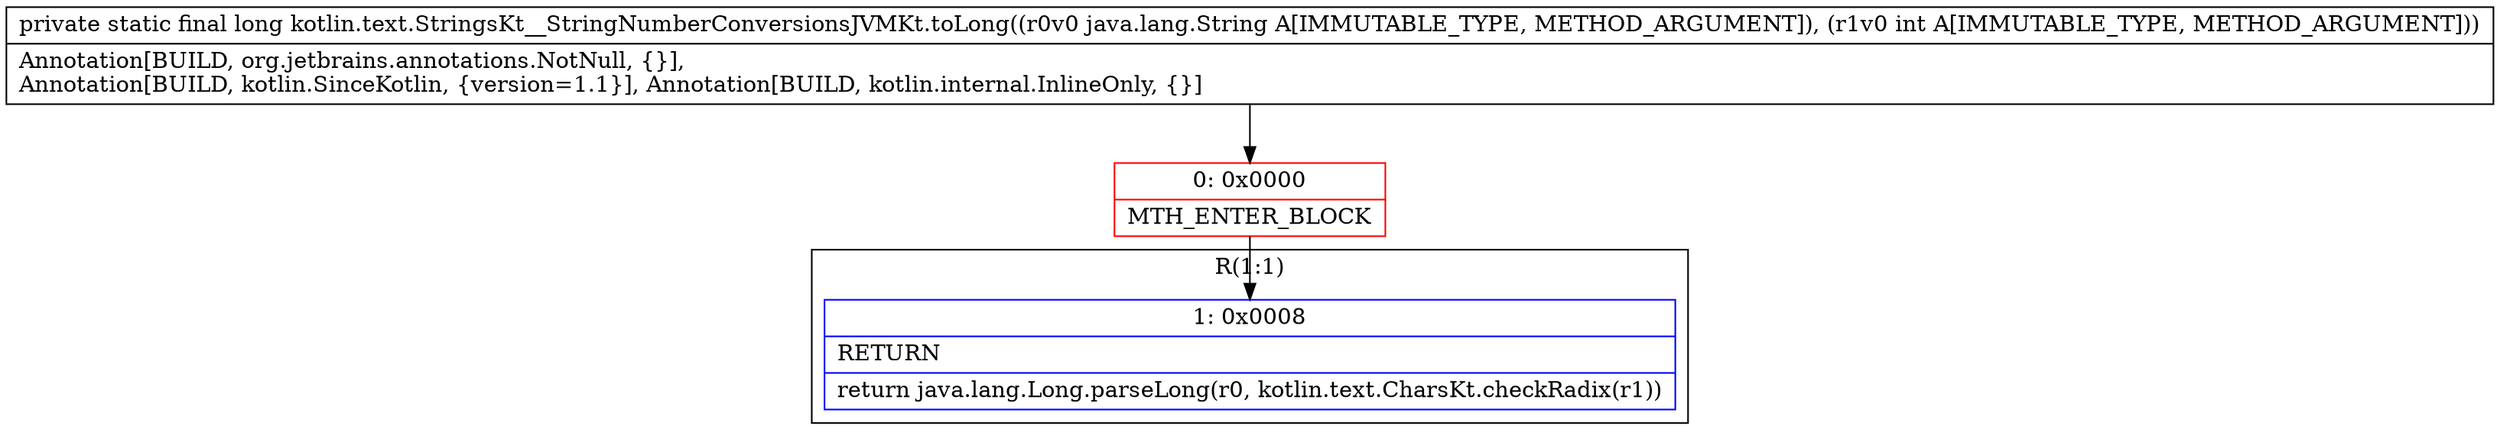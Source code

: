 digraph "CFG forkotlin.text.StringsKt__StringNumberConversionsJVMKt.toLong(Ljava\/lang\/String;I)J" {
subgraph cluster_Region_315514251 {
label = "R(1:1)";
node [shape=record,color=blue];
Node_1 [shape=record,label="{1\:\ 0x0008|RETURN\l|return java.lang.Long.parseLong(r0, kotlin.text.CharsKt.checkRadix(r1))\l}"];
}
Node_0 [shape=record,color=red,label="{0\:\ 0x0000|MTH_ENTER_BLOCK\l}"];
MethodNode[shape=record,label="{private static final long kotlin.text.StringsKt__StringNumberConversionsJVMKt.toLong((r0v0 java.lang.String A[IMMUTABLE_TYPE, METHOD_ARGUMENT]), (r1v0 int A[IMMUTABLE_TYPE, METHOD_ARGUMENT]))  | Annotation[BUILD, org.jetbrains.annotations.NotNull, \{\}], \lAnnotation[BUILD, kotlin.SinceKotlin, \{version=1.1\}], Annotation[BUILD, kotlin.internal.InlineOnly, \{\}]\l}"];
MethodNode -> Node_0;
Node_0 -> Node_1;
}

